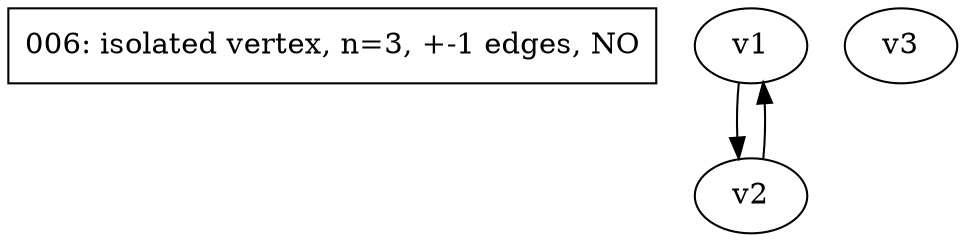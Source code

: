 digraph test006 {
	d[label="006: isolated vertex, n=3, +-1 edges, NO" shape=box]
	v1
	v2
	v3
	v1 -> v2;
	v2 -> v1;
}
